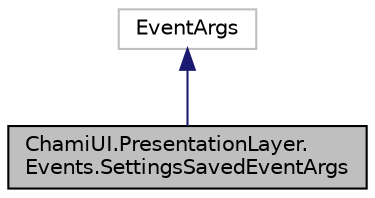 digraph "ChamiUI.PresentationLayer.Events.SettingsSavedEventArgs"
{
 // LATEX_PDF_SIZE
  edge [fontname="Helvetica",fontsize="10",labelfontname="Helvetica",labelfontsize="10"];
  node [fontname="Helvetica",fontsize="10",shape=record];
  Node1 [label="ChamiUI.PresentationLayer.\lEvents.SettingsSavedEventArgs",height=0.2,width=0.4,color="black", fillcolor="grey75", style="filled", fontcolor="black",tooltip="Subclass of EventArgs"];
  Node2 -> Node1 [dir="back",color="midnightblue",fontsize="10",style="solid",fontname="Helvetica"];
  Node2 [label="EventArgs",height=0.2,width=0.4,color="grey75", fillcolor="white", style="filled",tooltip=" "];
}

